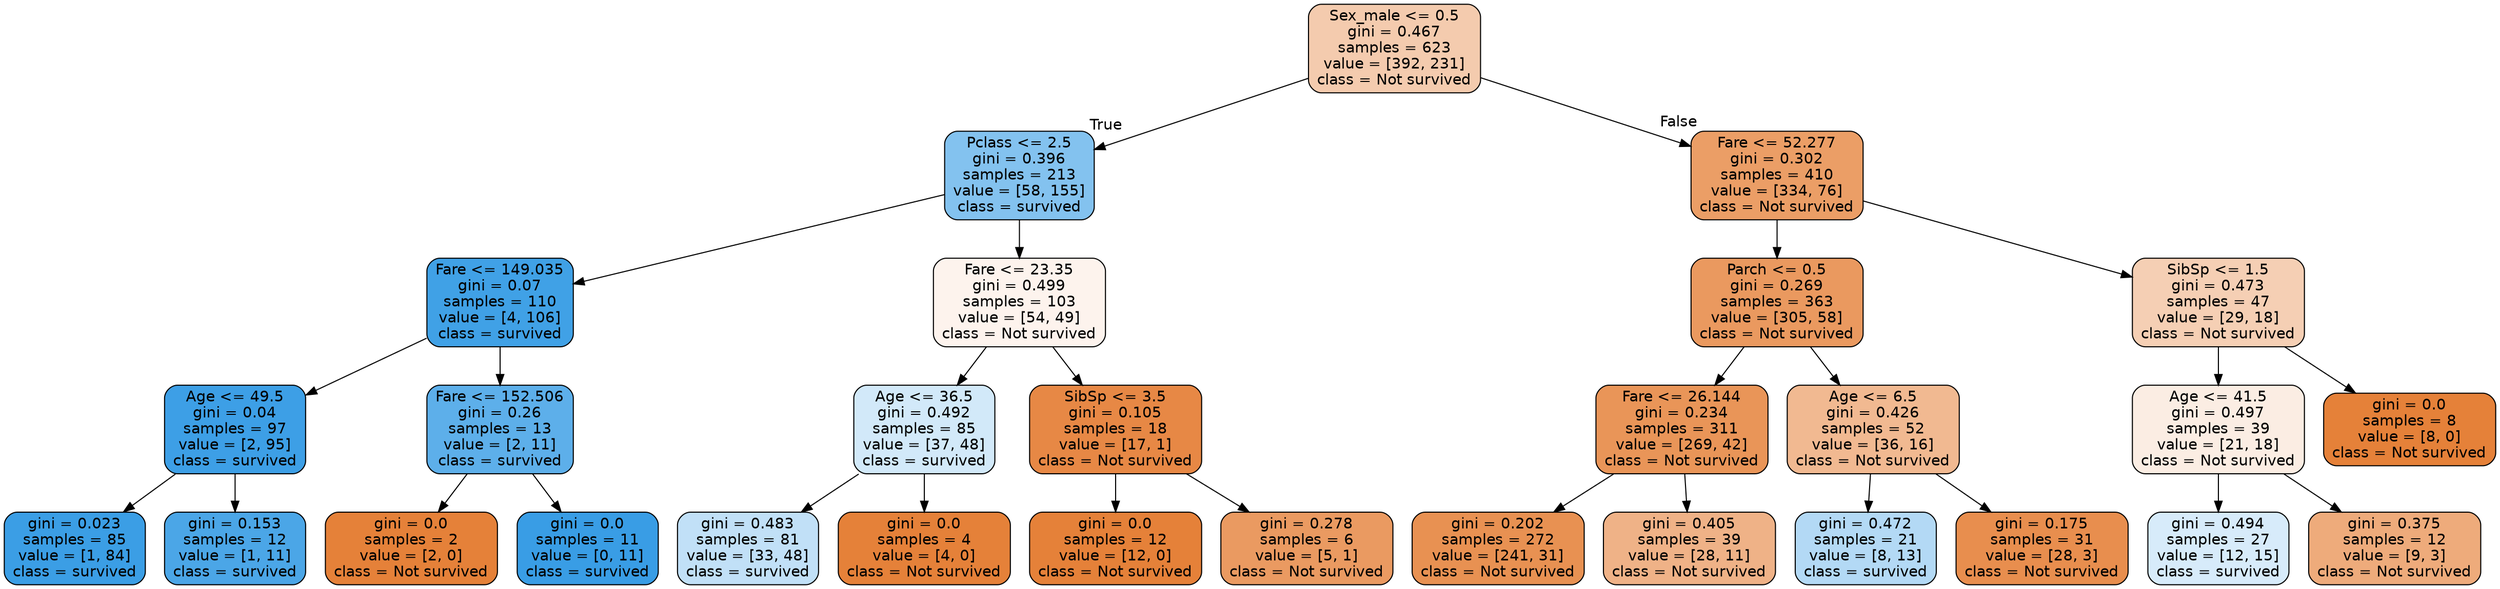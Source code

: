 digraph Tree {
node [shape=box, style="filled, rounded", color="black", fontname=helvetica] ;
edge [fontname=helvetica] ;
0 [label="Sex_male <= 0.5\ngini = 0.467\nsamples = 623\nvalue = [392, 231]\nclass = Not survived", fillcolor="#f4cbae"] ;
1 [label="Pclass <= 2.5\ngini = 0.396\nsamples = 213\nvalue = [58, 155]\nclass = survived", fillcolor="#83c2ef"] ;
0 -> 1 [labeldistance=2.5, labelangle=45, headlabel="True"] ;
2 [label="Fare <= 149.035\ngini = 0.07\nsamples = 110\nvalue = [4, 106]\nclass = survived", fillcolor="#40a1e6"] ;
1 -> 2 ;
3 [label="Age <= 49.5\ngini = 0.04\nsamples = 97\nvalue = [2, 95]\nclass = survived", fillcolor="#3d9fe6"] ;
2 -> 3 ;
4 [label="gini = 0.023\nsamples = 85\nvalue = [1, 84]\nclass = survived", fillcolor="#3b9ee5"] ;
3 -> 4 ;
5 [label="gini = 0.153\nsamples = 12\nvalue = [1, 11]\nclass = survived", fillcolor="#4ba6e7"] ;
3 -> 5 ;
6 [label="Fare <= 152.506\ngini = 0.26\nsamples = 13\nvalue = [2, 11]\nclass = survived", fillcolor="#5dafea"] ;
2 -> 6 ;
7 [label="gini = 0.0\nsamples = 2\nvalue = [2, 0]\nclass = Not survived", fillcolor="#e58139"] ;
6 -> 7 ;
8 [label="gini = 0.0\nsamples = 11\nvalue = [0, 11]\nclass = survived", fillcolor="#399de5"] ;
6 -> 8 ;
9 [label="Fare <= 23.35\ngini = 0.499\nsamples = 103\nvalue = [54, 49]\nclass = Not survived", fillcolor="#fdf3ed"] ;
1 -> 9 ;
10 [label="Age <= 36.5\ngini = 0.492\nsamples = 85\nvalue = [37, 48]\nclass = survived", fillcolor="#d2e9f9"] ;
9 -> 10 ;
11 [label="gini = 0.483\nsamples = 81\nvalue = [33, 48]\nclass = survived", fillcolor="#c1e0f7"] ;
10 -> 11 ;
12 [label="gini = 0.0\nsamples = 4\nvalue = [4, 0]\nclass = Not survived", fillcolor="#e58139"] ;
10 -> 12 ;
13 [label="SibSp <= 3.5\ngini = 0.105\nsamples = 18\nvalue = [17, 1]\nclass = Not survived", fillcolor="#e78845"] ;
9 -> 13 ;
14 [label="gini = 0.0\nsamples = 12\nvalue = [12, 0]\nclass = Not survived", fillcolor="#e58139"] ;
13 -> 14 ;
15 [label="gini = 0.278\nsamples = 6\nvalue = [5, 1]\nclass = Not survived", fillcolor="#ea9a61"] ;
13 -> 15 ;
16 [label="Fare <= 52.277\ngini = 0.302\nsamples = 410\nvalue = [334, 76]\nclass = Not survived", fillcolor="#eb9e66"] ;
0 -> 16 [labeldistance=2.5, labelangle=-45, headlabel="False"] ;
17 [label="Parch <= 0.5\ngini = 0.269\nsamples = 363\nvalue = [305, 58]\nclass = Not survived", fillcolor="#ea995f"] ;
16 -> 17 ;
18 [label="Fare <= 26.144\ngini = 0.234\nsamples = 311\nvalue = [269, 42]\nclass = Not survived", fillcolor="#e99558"] ;
17 -> 18 ;
19 [label="gini = 0.202\nsamples = 272\nvalue = [241, 31]\nclass = Not survived", fillcolor="#e89152"] ;
18 -> 19 ;
20 [label="gini = 0.405\nsamples = 39\nvalue = [28, 11]\nclass = Not survived", fillcolor="#efb287"] ;
18 -> 20 ;
21 [label="Age <= 6.5\ngini = 0.426\nsamples = 52\nvalue = [36, 16]\nclass = Not survived", fillcolor="#f1b991"] ;
17 -> 21 ;
22 [label="gini = 0.472\nsamples = 21\nvalue = [8, 13]\nclass = survived", fillcolor="#b3d9f5"] ;
21 -> 22 ;
23 [label="gini = 0.175\nsamples = 31\nvalue = [28, 3]\nclass = Not survived", fillcolor="#e88e4e"] ;
21 -> 23 ;
24 [label="SibSp <= 1.5\ngini = 0.473\nsamples = 47\nvalue = [29, 18]\nclass = Not survived", fillcolor="#f5cfb4"] ;
16 -> 24 ;
25 [label="Age <= 41.5\ngini = 0.497\nsamples = 39\nvalue = [21, 18]\nclass = Not survived", fillcolor="#fbede3"] ;
24 -> 25 ;
26 [label="gini = 0.494\nsamples = 27\nvalue = [12, 15]\nclass = survived", fillcolor="#d7ebfa"] ;
25 -> 26 ;
27 [label="gini = 0.375\nsamples = 12\nvalue = [9, 3]\nclass = Not survived", fillcolor="#eeab7b"] ;
25 -> 27 ;
28 [label="gini = 0.0\nsamples = 8\nvalue = [8, 0]\nclass = Not survived", fillcolor="#e58139"] ;
24 -> 28 ;
}